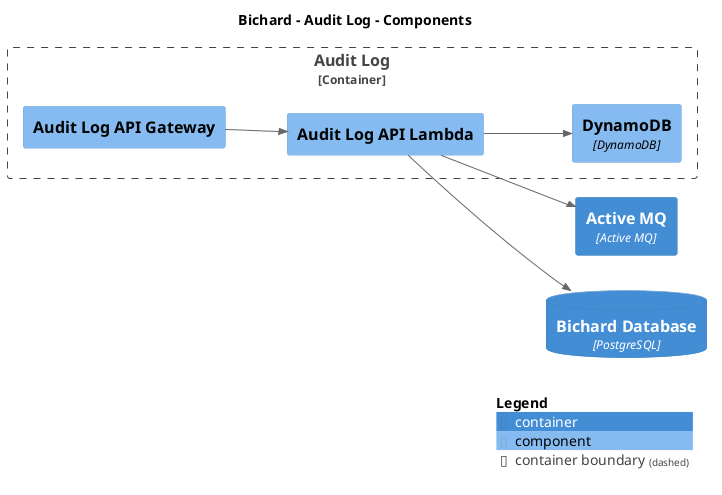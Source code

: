 @startuml
set separator none
title Bichard - Audit Log - Components

left to right direction

!include <C4/C4>
!include <C4/C4_Context>
!include <C4/C4_Container>
!include <C4/C4_Component>

Container(Bichard.ActiveMQ, "Active MQ", $techn="Active MQ", $descr="", $tags="", $link="")
ContainerDb(Bichard.BichardDatabase, "Bichard Database", $techn="PostgreSQL", $descr="", $tags="", $link="")

Container_Boundary("Bichard.AuditLog_boundary", "Audit Log", $tags="") {
  Component(Bichard.AuditLog.AuditLogAPIGateway, "Audit Log API Gateway", $techn="", $descr="", $tags="", $link="")
  Component(Bichard.AuditLog.AuditLogAPILambda, "Audit Log API Lambda", $techn="", $descr="", $tags="", $link="")
  Component(Bichard.AuditLog.DynamoDB, "DynamoDB", $techn="DynamoDB", $descr="", $tags="", $link="")
}

Rel_D(Bichard.AuditLog.AuditLogAPILambda, Bichard.AuditLog.DynamoDB, "", $techn="", $tags="", $link="")
Rel_D(Bichard.AuditLog.AuditLogAPILambda, Bichard.BichardDatabase, "", $techn="", $tags="", $link="")
Rel_D(Bichard.AuditLog.AuditLogAPILambda, Bichard.ActiveMQ, "", $techn="", $tags="", $link="")
Rel_D(Bichard.AuditLog.AuditLogAPIGateway, Bichard.AuditLog.AuditLogAPILambda, "", $techn="", $tags="", $link="")

SHOW_LEGEND(true)
@enduml